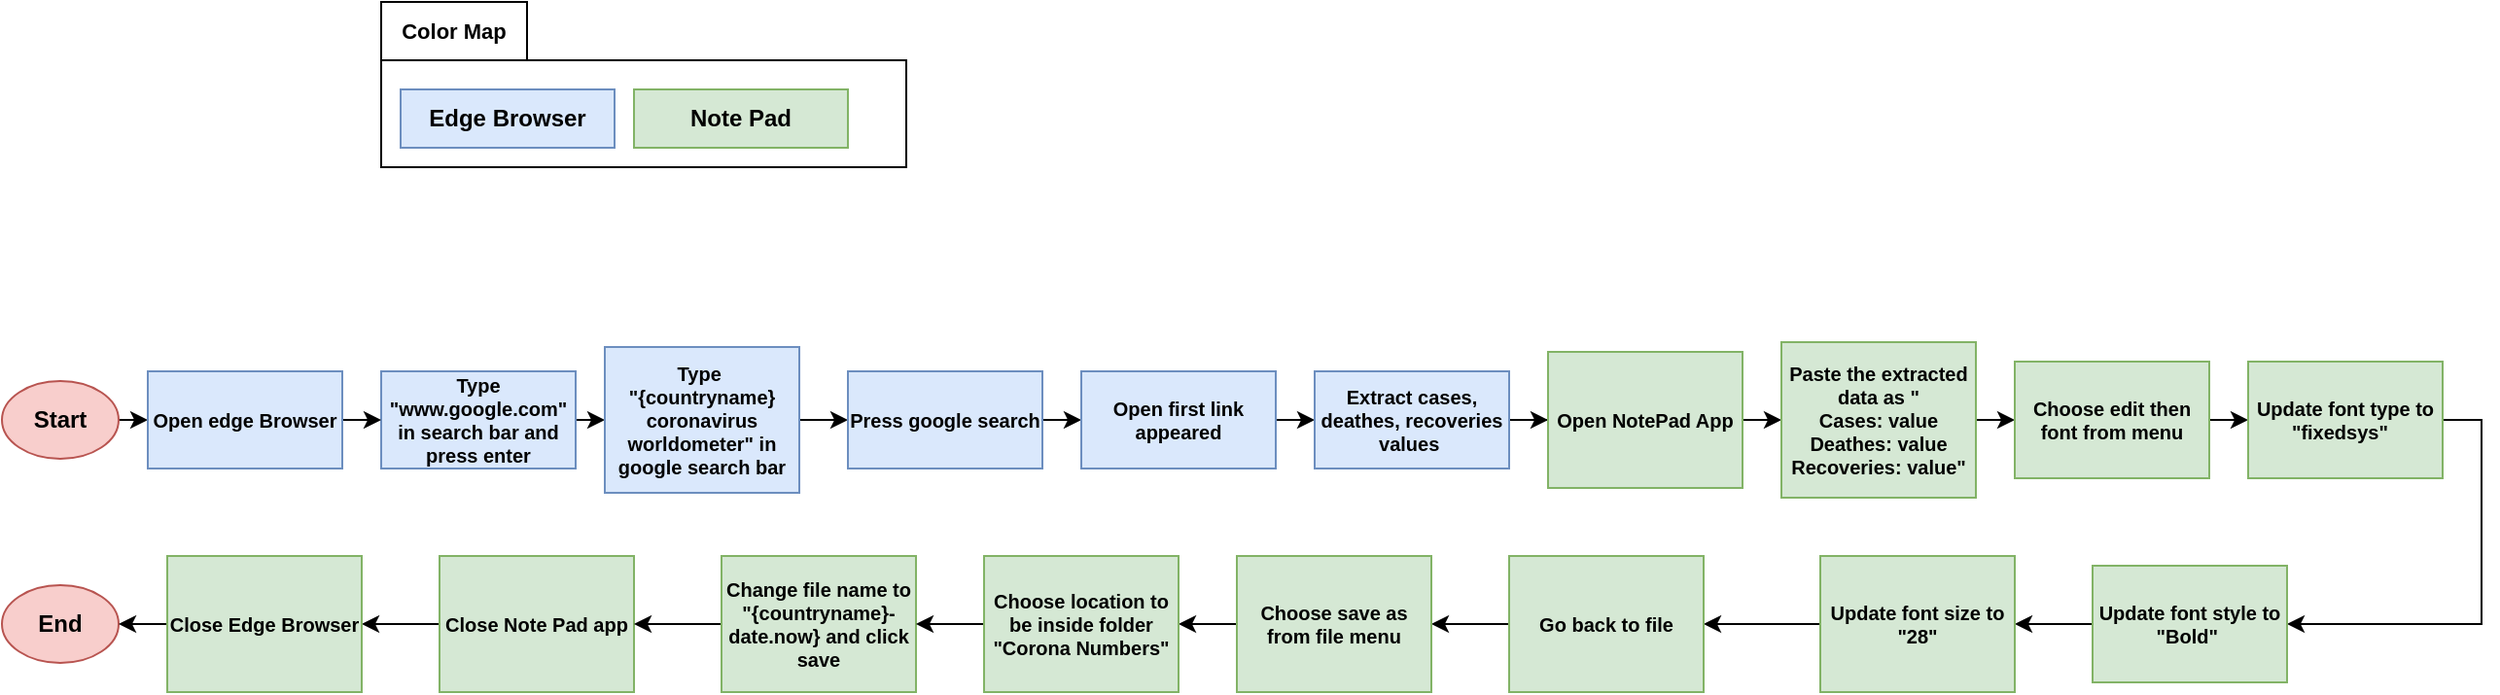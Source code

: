 <mxfile version="28.1.2">
  <diagram name="Page-1" id="OgczDqbIr2L5662pv4Uz">
    <mxGraphModel dx="1042" dy="626" grid="1" gridSize="10" guides="1" tooltips="1" connect="1" arrows="1" fold="1" page="1" pageScale="1" pageWidth="850" pageHeight="1100" math="0" shadow="0">
      <root>
        <mxCell id="0" />
        <mxCell id="1" parent="0" />
        <mxCell id="wFT2JARldyq9CAmPzzFJ-6" style="edgeStyle=orthogonalEdgeStyle;rounded=0;orthogonalLoop=1;jettySize=auto;html=1;exitX=1;exitY=0.5;exitDx=0;exitDy=0;entryX=0;entryY=0.5;entryDx=0;entryDy=0;" parent="1" source="wFT2JARldyq9CAmPzzFJ-1" target="wFT2JARldyq9CAmPzzFJ-5" edge="1">
          <mxGeometry relative="1" as="geometry" />
        </mxCell>
        <mxCell id="wFT2JARldyq9CAmPzzFJ-1" value="Start" style="ellipse;whiteSpace=wrap;html=1;fontStyle=1;fontSize=12;fillColor=#f8cecc;strokeColor=#b85450;" parent="1" vertex="1">
          <mxGeometry x="5" y="300" width="60" height="40" as="geometry" />
        </mxCell>
        <mxCell id="wFT2JARldyq9CAmPzzFJ-8" style="edgeStyle=orthogonalEdgeStyle;rounded=0;orthogonalLoop=1;jettySize=auto;html=1;exitX=1;exitY=0.5;exitDx=0;exitDy=0;entryX=0;entryY=0.5;entryDx=0;entryDy=0;" parent="1" source="wFT2JARldyq9CAmPzzFJ-2" target="wFT2JARldyq9CAmPzzFJ-3" edge="1">
          <mxGeometry relative="1" as="geometry" />
        </mxCell>
        <mxCell id="wFT2JARldyq9CAmPzzFJ-2" value="Type &quot;www.google.com&quot; in search bar and press enter" style="rounded=0;whiteSpace=wrap;html=1;fillColor=#dae8fc;strokeColor=#6c8ebf;fontStyle=1;fontSize=10;" parent="1" vertex="1">
          <mxGeometry x="200" y="295" width="100" height="50" as="geometry" />
        </mxCell>
        <mxCell id="wFT2JARldyq9CAmPzzFJ-9" style="edgeStyle=orthogonalEdgeStyle;rounded=0;orthogonalLoop=1;jettySize=auto;html=1;exitX=1;exitY=0.5;exitDx=0;exitDy=0;entryX=0;entryY=0.5;entryDx=0;entryDy=0;" parent="1" source="wFT2JARldyq9CAmPzzFJ-3" target="wFT2JARldyq9CAmPzzFJ-4" edge="1">
          <mxGeometry relative="1" as="geometry" />
        </mxCell>
        <mxCell id="wFT2JARldyq9CAmPzzFJ-3" value="Type&amp;nbsp;&lt;div&gt;&quot;{countryname} coronavirus worldometer&quot; in google search bar&lt;/div&gt;" style="rounded=0;whiteSpace=wrap;html=1;fillColor=#dae8fc;strokeColor=#6c8ebf;fontStyle=1;fontSize=10;" parent="1" vertex="1">
          <mxGeometry x="315" y="282.5" width="100" height="75" as="geometry" />
        </mxCell>
        <mxCell id="wFT2JARldyq9CAmPzzFJ-11" style="edgeStyle=orthogonalEdgeStyle;rounded=0;orthogonalLoop=1;jettySize=auto;html=1;exitX=1;exitY=0.5;exitDx=0;exitDy=0;entryX=0;entryY=0.5;entryDx=0;entryDy=0;" parent="1" source="wFT2JARldyq9CAmPzzFJ-4" target="wFT2JARldyq9CAmPzzFJ-10" edge="1">
          <mxGeometry relative="1" as="geometry" />
        </mxCell>
        <mxCell id="wFT2JARldyq9CAmPzzFJ-4" value="Press google search" style="rounded=0;whiteSpace=wrap;html=1;fillColor=#dae8fc;strokeColor=#6c8ebf;fontStyle=1;fontSize=10;" parent="1" vertex="1">
          <mxGeometry x="440" y="295" width="100" height="50" as="geometry" />
        </mxCell>
        <mxCell id="wFT2JARldyq9CAmPzzFJ-7" style="edgeStyle=orthogonalEdgeStyle;rounded=0;orthogonalLoop=1;jettySize=auto;html=1;exitX=1;exitY=0.5;exitDx=0;exitDy=0;entryX=0;entryY=0.5;entryDx=0;entryDy=0;" parent="1" source="wFT2JARldyq9CAmPzzFJ-5" target="wFT2JARldyq9CAmPzzFJ-2" edge="1">
          <mxGeometry relative="1" as="geometry" />
        </mxCell>
        <mxCell id="wFT2JARldyq9CAmPzzFJ-5" value="Open edge Browser" style="rounded=0;whiteSpace=wrap;html=1;fillColor=#dae8fc;strokeColor=#6c8ebf;fontStyle=1;fontSize=10;" parent="1" vertex="1">
          <mxGeometry x="80" y="295" width="100" height="50" as="geometry" />
        </mxCell>
        <mxCell id="wFT2JARldyq9CAmPzzFJ-13" style="edgeStyle=orthogonalEdgeStyle;rounded=0;orthogonalLoop=1;jettySize=auto;html=1;exitX=1;exitY=0.5;exitDx=0;exitDy=0;entryX=0;entryY=0.5;entryDx=0;entryDy=0;" parent="1" source="wFT2JARldyq9CAmPzzFJ-10" target="wFT2JARldyq9CAmPzzFJ-12" edge="1">
          <mxGeometry relative="1" as="geometry" />
        </mxCell>
        <mxCell id="wFT2JARldyq9CAmPzzFJ-10" value="Open first link appeared" style="rounded=0;whiteSpace=wrap;html=1;fillColor=#dae8fc;strokeColor=#6c8ebf;fontStyle=1;fontSize=10;" parent="1" vertex="1">
          <mxGeometry x="560" y="295" width="100" height="50" as="geometry" />
        </mxCell>
        <mxCell id="wFT2JARldyq9CAmPzzFJ-15" style="edgeStyle=orthogonalEdgeStyle;rounded=0;orthogonalLoop=1;jettySize=auto;html=1;exitX=1;exitY=0.5;exitDx=0;exitDy=0;" parent="1" source="wFT2JARldyq9CAmPzzFJ-12" target="wFT2JARldyq9CAmPzzFJ-14" edge="1">
          <mxGeometry relative="1" as="geometry" />
        </mxCell>
        <mxCell id="wFT2JARldyq9CAmPzzFJ-12" value="Extract cases, deathes, recoveries values&amp;nbsp;" style="rounded=0;whiteSpace=wrap;html=1;fillColor=#dae8fc;strokeColor=#6c8ebf;fontStyle=1;fontSize=10;" parent="1" vertex="1">
          <mxGeometry x="680" y="295" width="100" height="50" as="geometry" />
        </mxCell>
        <mxCell id="wFT2JARldyq9CAmPzzFJ-17" style="edgeStyle=orthogonalEdgeStyle;rounded=0;orthogonalLoop=1;jettySize=auto;html=1;exitX=1;exitY=0.5;exitDx=0;exitDy=0;entryX=0;entryY=0.5;entryDx=0;entryDy=0;" parent="1" source="wFT2JARldyq9CAmPzzFJ-14" target="wFT2JARldyq9CAmPzzFJ-16" edge="1">
          <mxGeometry relative="1" as="geometry" />
        </mxCell>
        <mxCell id="wFT2JARldyq9CAmPzzFJ-14" value="Open NotePad App" style="rounded=0;whiteSpace=wrap;html=1;fillColor=#d5e8d4;strokeColor=#82b366;fontStyle=1;fontSize=10;" parent="1" vertex="1">
          <mxGeometry x="800" y="285" width="100" height="70" as="geometry" />
        </mxCell>
        <mxCell id="wFT2JARldyq9CAmPzzFJ-19" style="edgeStyle=orthogonalEdgeStyle;rounded=0;orthogonalLoop=1;jettySize=auto;html=1;exitX=1;exitY=0.5;exitDx=0;exitDy=0;entryX=0;entryY=0.5;entryDx=0;entryDy=0;" parent="1" source="wFT2JARldyq9CAmPzzFJ-16" target="wFT2JARldyq9CAmPzzFJ-18" edge="1">
          <mxGeometry relative="1" as="geometry" />
        </mxCell>
        <mxCell id="wFT2JARldyq9CAmPzzFJ-16" value="Paste the extracted data as &quot;&lt;div&gt;Cases: value&lt;br&gt;Deathes: value&lt;br&gt;Recoveries: value&quot;&lt;/div&gt;" style="rounded=0;whiteSpace=wrap;html=1;fillColor=#d5e8d4;strokeColor=#82b366;fontStyle=1;fontSize=10;" parent="1" vertex="1">
          <mxGeometry x="920" y="280" width="100" height="80" as="geometry" />
        </mxCell>
        <mxCell id="wFT2JARldyq9CAmPzzFJ-21" style="edgeStyle=orthogonalEdgeStyle;rounded=0;orthogonalLoop=1;jettySize=auto;html=1;exitX=1;exitY=0.5;exitDx=0;exitDy=0;entryX=0;entryY=0.5;entryDx=0;entryDy=0;" parent="1" source="wFT2JARldyq9CAmPzzFJ-18" target="wFT2JARldyq9CAmPzzFJ-20" edge="1">
          <mxGeometry relative="1" as="geometry" />
        </mxCell>
        <mxCell id="wFT2JARldyq9CAmPzzFJ-18" value="Choose edit then font from menu" style="rounded=0;whiteSpace=wrap;html=1;fillColor=#d5e8d4;strokeColor=#82b366;fontStyle=1;fontSize=10;" parent="1" vertex="1">
          <mxGeometry x="1040" y="290" width="100" height="60" as="geometry" />
        </mxCell>
        <mxCell id="7cIwo4RVIEops5prG9rO-7" style="edgeStyle=orthogonalEdgeStyle;rounded=0;orthogonalLoop=1;jettySize=auto;html=1;exitX=1;exitY=0.5;exitDx=0;exitDy=0;entryX=1;entryY=0.5;entryDx=0;entryDy=0;" edge="1" parent="1" source="wFT2JARldyq9CAmPzzFJ-20" target="wFT2JARldyq9CAmPzzFJ-22">
          <mxGeometry relative="1" as="geometry" />
        </mxCell>
        <mxCell id="wFT2JARldyq9CAmPzzFJ-20" value="Update font type to &quot;fixedsys&quot;&amp;nbsp;&amp;nbsp;" style="rounded=0;whiteSpace=wrap;html=1;fillColor=#d5e8d4;strokeColor=#82b366;fontStyle=1;fontSize=10;" parent="1" vertex="1">
          <mxGeometry x="1160" y="290" width="100" height="60" as="geometry" />
        </mxCell>
        <mxCell id="7cIwo4RVIEops5prG9rO-6" style="edgeStyle=orthogonalEdgeStyle;rounded=0;orthogonalLoop=1;jettySize=auto;html=1;exitX=0;exitY=0.5;exitDx=0;exitDy=0;" edge="1" parent="1" source="wFT2JARldyq9CAmPzzFJ-22" target="wFT2JARldyq9CAmPzzFJ-24">
          <mxGeometry relative="1" as="geometry" />
        </mxCell>
        <mxCell id="wFT2JARldyq9CAmPzzFJ-22" value="Update font style to &quot;Bold&quot;&amp;nbsp;" style="rounded=0;whiteSpace=wrap;html=1;fillColor=#d5e8d4;strokeColor=#82b366;fontStyle=1;fontSize=10;" parent="1" vertex="1">
          <mxGeometry x="1080" y="395" width="100" height="60" as="geometry" />
        </mxCell>
        <mxCell id="7cIwo4RVIEops5prG9rO-5" style="edgeStyle=orthogonalEdgeStyle;rounded=0;orthogonalLoop=1;jettySize=auto;html=1;exitX=0;exitY=0.5;exitDx=0;exitDy=0;entryX=1;entryY=0.5;entryDx=0;entryDy=0;" edge="1" parent="1" source="wFT2JARldyq9CAmPzzFJ-24" target="wFT2JARldyq9CAmPzzFJ-34">
          <mxGeometry relative="1" as="geometry" />
        </mxCell>
        <mxCell id="wFT2JARldyq9CAmPzzFJ-24" value="Update font size to &quot;28&quot;" style="rounded=0;whiteSpace=wrap;html=1;fillColor=#d5e8d4;strokeColor=#82b366;fontStyle=1;fontSize=10;" parent="1" vertex="1">
          <mxGeometry x="940" y="390" width="100" height="70" as="geometry" />
        </mxCell>
        <mxCell id="-oTOBuLQL6dxIui6woNZ-13" style="edgeStyle=orthogonalEdgeStyle;rounded=0;orthogonalLoop=1;jettySize=auto;html=1;exitX=0;exitY=0.5;exitDx=0;exitDy=0;" parent="1" source="wFT2JARldyq9CAmPzzFJ-34" target="-oTOBuLQL6dxIui6woNZ-4" edge="1">
          <mxGeometry relative="1" as="geometry" />
        </mxCell>
        <mxCell id="wFT2JARldyq9CAmPzzFJ-34" value="Go back to file" style="rounded=0;whiteSpace=wrap;html=1;fillColor=#d5e8d4;strokeColor=#82b366;fontStyle=1;fontSize=10;" parent="1" vertex="1">
          <mxGeometry x="780" y="390" width="100" height="70" as="geometry" />
        </mxCell>
        <mxCell id="-oTOBuLQL6dxIui6woNZ-16" style="edgeStyle=orthogonalEdgeStyle;rounded=0;orthogonalLoop=1;jettySize=auto;html=1;exitX=0;exitY=0.5;exitDx=0;exitDy=0;entryX=1;entryY=0.5;entryDx=0;entryDy=0;" parent="1" source="wFT2JARldyq9CAmPzzFJ-40" target="-oTOBuLQL6dxIui6woNZ-8" edge="1">
          <mxGeometry relative="1" as="geometry">
            <mxPoint x="840" y="440" as="targetPoint" />
          </mxGeometry>
        </mxCell>
        <mxCell id="wFT2JARldyq9CAmPzzFJ-40" value="Close Note Pad app" style="rounded=0;whiteSpace=wrap;html=1;fillColor=#d5e8d4;strokeColor=#82b366;fontStyle=1;fontSize=10;" parent="1" vertex="1">
          <mxGeometry x="230" y="390" width="100" height="70" as="geometry" />
        </mxCell>
        <mxCell id="wFT2JARldyq9CAmPzzFJ-60" value="End" style="ellipse;whiteSpace=wrap;html=1;fontStyle=1;fontSize=12;fillColor=#f8cecc;strokeColor=#b85450;" parent="1" vertex="1">
          <mxGeometry x="5" y="405" width="60" height="40" as="geometry" />
        </mxCell>
        <mxCell id="c6uSJeGuoPB6IzsrEqpJ-4" value="Edge Browser" style="rounded=0;whiteSpace=wrap;html=1;fillColor=#dae8fc;strokeColor=#6c8ebf;fontStyle=1" parent="1" vertex="1">
          <mxGeometry x="210" y="150" width="110" height="30" as="geometry" />
        </mxCell>
        <mxCell id="c6uSJeGuoPB6IzsrEqpJ-5" value="Note Pad" style="rounded=0;whiteSpace=wrap;html=1;fillColor=#d5e8d4;strokeColor=#82b366;fontStyle=1" parent="1" vertex="1">
          <mxGeometry x="330" y="150" width="110" height="30" as="geometry" />
        </mxCell>
        <mxCell id="c6uSJeGuoPB6IzsrEqpJ-8" value="" style="rounded=0;whiteSpace=wrap;html=1;fillColor=none;" parent="1" vertex="1">
          <mxGeometry x="200" y="135" width="270" height="55" as="geometry" />
        </mxCell>
        <mxCell id="c6uSJeGuoPB6IzsrEqpJ-9" value="Color Map" style="text;html=1;align=center;verticalAlign=middle;whiteSpace=wrap;rounded=0;strokeColor=default;fontStyle=1;fontSize=11;" parent="1" vertex="1">
          <mxGeometry x="200" y="105" width="75" height="30" as="geometry" />
        </mxCell>
        <mxCell id="7cIwo4RVIEops5prG9rO-4" style="edgeStyle=orthogonalEdgeStyle;rounded=0;orthogonalLoop=1;jettySize=auto;html=1;exitX=0;exitY=0.5;exitDx=0;exitDy=0;entryX=1;entryY=0.5;entryDx=0;entryDy=0;" edge="1" parent="1" source="-oTOBuLQL6dxIui6woNZ-4" target="7cIwo4RVIEops5prG9rO-2">
          <mxGeometry relative="1" as="geometry" />
        </mxCell>
        <mxCell id="-oTOBuLQL6dxIui6woNZ-4" value="Choose save as from file menu" style="rounded=0;whiteSpace=wrap;html=1;fillColor=#d5e8d4;strokeColor=#82b366;fontStyle=1;fontSize=10;" parent="1" vertex="1">
          <mxGeometry x="640" y="390" width="100" height="70" as="geometry" />
        </mxCell>
        <mxCell id="-oTOBuLQL6dxIui6woNZ-15" style="edgeStyle=orthogonalEdgeStyle;rounded=0;orthogonalLoop=1;jettySize=auto;html=1;exitX=0;exitY=0.5;exitDx=0;exitDy=0;entryX=1;entryY=0.5;entryDx=0;entryDy=0;" parent="1" source="-oTOBuLQL6dxIui6woNZ-5" target="wFT2JARldyq9CAmPzzFJ-40" edge="1">
          <mxGeometry relative="1" as="geometry" />
        </mxCell>
        <mxCell id="-oTOBuLQL6dxIui6woNZ-5" value="Change file name to &quot;{countryname}-date.now} and click save" style="rounded=0;whiteSpace=wrap;html=1;fillColor=#d5e8d4;strokeColor=#82b366;fontStyle=1;fontSize=10;" parent="1" vertex="1">
          <mxGeometry x="375" y="390" width="100" height="70" as="geometry" />
        </mxCell>
        <mxCell id="-oTOBuLQL6dxIui6woNZ-18" style="edgeStyle=orthogonalEdgeStyle;rounded=0;orthogonalLoop=1;jettySize=auto;html=1;exitX=0;exitY=0.5;exitDx=0;exitDy=0;entryX=1;entryY=0.5;entryDx=0;entryDy=0;" parent="1" source="-oTOBuLQL6dxIui6woNZ-8" target="wFT2JARldyq9CAmPzzFJ-60" edge="1">
          <mxGeometry relative="1" as="geometry">
            <mxPoint x="600" y="440" as="targetPoint" />
          </mxGeometry>
        </mxCell>
        <mxCell id="-oTOBuLQL6dxIui6woNZ-8" value="Close Edge Browser" style="rounded=0;whiteSpace=wrap;html=1;fillColor=#d5e8d4;strokeColor=#82b366;fontStyle=1;fontSize=10;" parent="1" vertex="1">
          <mxGeometry x="90" y="390" width="100" height="70" as="geometry" />
        </mxCell>
        <mxCell id="7cIwo4RVIEops5prG9rO-3" style="edgeStyle=orthogonalEdgeStyle;rounded=0;orthogonalLoop=1;jettySize=auto;html=1;exitX=0;exitY=0.5;exitDx=0;exitDy=0;entryX=1;entryY=0.5;entryDx=0;entryDy=0;" edge="1" parent="1" source="7cIwo4RVIEops5prG9rO-2" target="-oTOBuLQL6dxIui6woNZ-5">
          <mxGeometry relative="1" as="geometry" />
        </mxCell>
        <mxCell id="7cIwo4RVIEops5prG9rO-2" value="Choose location to be inside folder &quot;Corona Numbers&quot;" style="rounded=0;whiteSpace=wrap;html=1;fillColor=#d5e8d4;strokeColor=#82b366;fontStyle=1;fontSize=10;" vertex="1" parent="1">
          <mxGeometry x="510" y="390" width="100" height="70" as="geometry" />
        </mxCell>
      </root>
    </mxGraphModel>
  </diagram>
</mxfile>
